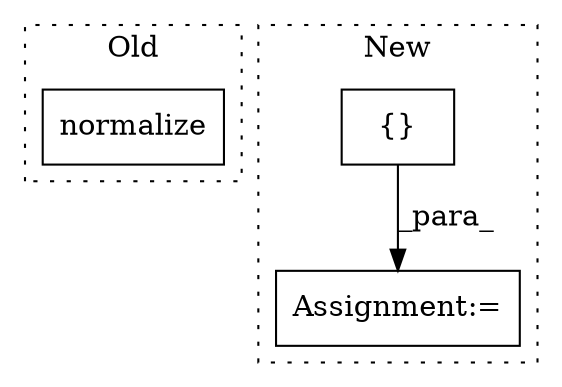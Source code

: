 digraph G {
subgraph cluster0 {
1 [label="normalize" a="32" s="7293,7333" l="10,1" shape="box"];
label = "Old";
style="dotted";
}
subgraph cluster1 {
2 [label="{}" a="4" s="7483,7496" l="1,1" shape="box"];
3 [label="Assignment:=" a="7" s="7457" l="1" shape="box"];
label = "New";
style="dotted";
}
2 -> 3 [label="_para_"];
}